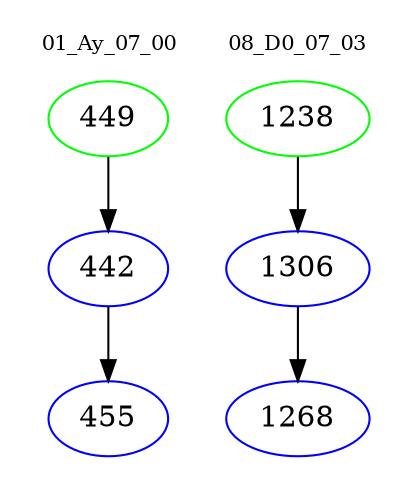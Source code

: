 digraph{
subgraph cluster_0 {
color = white
label = "01_Ay_07_00";
fontsize=10;
T0_449 [label="449", color="green"]
T0_449 -> T0_442 [color="black"]
T0_442 [label="442", color="blue"]
T0_442 -> T0_455 [color="black"]
T0_455 [label="455", color="blue"]
}
subgraph cluster_1 {
color = white
label = "08_D0_07_03";
fontsize=10;
T1_1238 [label="1238", color="green"]
T1_1238 -> T1_1306 [color="black"]
T1_1306 [label="1306", color="blue"]
T1_1306 -> T1_1268 [color="black"]
T1_1268 [label="1268", color="blue"]
}
}

